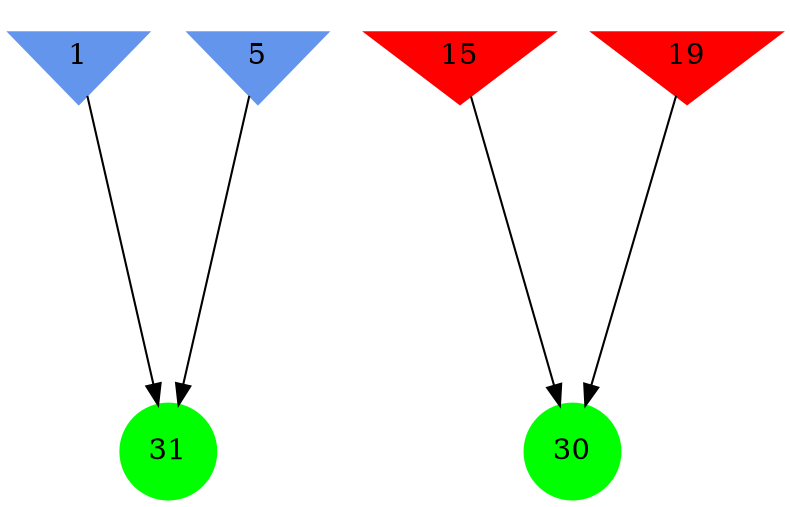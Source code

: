 digraph brain {
	ranksep=2.0;
	1 [shape=invtriangle,style=filled,color=cornflowerblue];
	5 [shape=invtriangle,style=filled,color=cornflowerblue];
	15 [shape=invtriangle,style=filled,color=red];
	19 [shape=invtriangle,style=filled,color=red];
	30 [shape=circle,style=filled,color=green];
	31 [shape=circle,style=filled,color=green];
	5	->	31;
	1	->	31;
	15	->	30;
	19	->	30;
	{ rank=same; 1; 5; 15; 19; }
	{ rank=same; }
	{ rank=same; 30; 31; }
}

